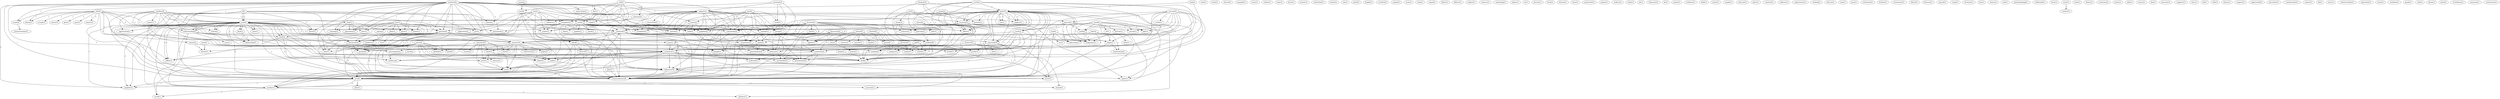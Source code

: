 digraph G {
  luke [ label="luke(6)" ];
  escape [ label="escape(1)" ];
  case [ label="case(4)" ];
  clause [ label="clause(1)" ];
  labete [ label="labete(1)" ];
  mode [ label="mode(2)" ];
  gets [ label="gets(1)" ];
  goes [ label="goes(1)" ];
  command [ label="command(7)" ];
  lawyer [ label="lawyer(1)" ];
  question [ label="question(6)" ];
  context [ label="context(10)" ];
  disconcert [ label="disconcert(2)" ];
  fornication [ label="fornication(1)" ];
  parable [ label="parable(2)" ];
  commandment [ label="commandment(18)" ];
  problem [ label="problem(4)" ];
  keeps [ label="keeps(1)" ];
  look [ label="look(1)" ];
  read [ label="read(1)" ];
  appreciation [ label="appreciation(1)" ];
  read [ label="read(3)" ];
  understanding [ label="understanding(3)" ];
  think [ label="think(2)" ];
  control [ label="control(1)" ];
  scripture [ label="scripture(11)" ];
  suffice [ label="suffice(1)" ];
  reading [ label="reading(2)" ];
  verb [ label="verb(1)" ];
  torah [ label="torah(1)" ];
  church [ label="church(2)" ];
  example [ label="example(1)" ];
  reser [ label="reser(1)" ];
  proclaim [ label="proclaim(2)" ];
  agapate [ label="agapate(1)" ];
  evangelize [ label="evangelize(1)" ];
  earth [ label="earth(1)" ];
  communion [ label="communion(2)" ];
  strikes [ label="strikes(1)" ];
  topic [ label="topic(1)" ];
  force [ label="force(1)" ];
  master [ label="master(1)" ];
  institution [ label="institution(1)" ];
  notion [ label="notion(1)" ];
  role [ label="role(1)" ];
  bind [ label="bind(1)" ];
  implies [ label="implies(1)" ];
  ritual [ label="ritual(1)" ];
  community [ label="community(2)" ];
  hand [ label="hand(2)" ];
  mention [ label="mention(1)" ];
  kingdom [ label="kingdom(2)" ];
  liturgy [ label="liturgy(1)" ];
  heaven [ label="heaven(2)" ];
  thinks [ label="thinks(1)" ];
  grind [ label="grind(1)" ];
  length [ label="length(1)" ];
  hate [ label="hate(2)" ];
  human [ label="human(1)" ];
  presumption [ label="presumption(1)" ];
  sacrifice [ label="sacrifice(2)" ];
  application [ label="application(2)" ];
  gospel [ label="gospel(1)" ];
  cycle [ label="cycle(1)" ];
  ff [ label="ff(1)" ];
  enemy [ label="enemy(2)" ];
  love [ label="love(3)" ];
  heard [ label="heard(1)" ];
  learnt [ label="learnt(1)" ];
  put [ label="put(1)" ];
  love [ label="love(4)" ];
  neighbor [ label="neighbor(1)" ];
  cite [ label="cite(2)" ];
  rhetoric [ label="rhetoric(1)" ];
  urged [ label="urged(1)" ];
  evangelist [ label="evangelist(3)" ];
  reader [ label="reader(1)" ];
  meal [ label="meal(1)" ];
  spend [ label="spend(1)" ];
  siemon [ label="siemon(2)" ];
  want [ label="want(1)" ];
  restrict [ label="restrict(1)" ];
  com [ label="com(3)" ];
  anyone [ label="anyone(1)" ];
  check [ label="check(1)" ];
  panix [ label="panix(2)" ];
  find [ label="find(6)" ];
  follow [ label="follow(1)" ];
  follows [ label="follows(1)" ];
  point [ label="point(3)" ];
  present [ label="present(1)" ];
  use [ label="use(1)" ];
  occasion [ label="occasion(3)" ];
  word [ label="word(2)" ];
  reasoning [ label="reasoning(3)" ];
  religion [ label="religion(1)" ];
  conclusion [ label="conclusion(3)" ];
  originates [ label="originates(1)" ];
  spoke [ label="spoke(1)" ];
  effort [ label="effort(1)" ];
  subject [ label="subject(1)" ];
  accept [ label="accept(1)" ];
  answer [ label="answer(2)" ];
  witness [ label="witness(1)" ];
  deal [ label="deal(2)" ];
  point [ label="point(5)" ];
  something [ label="something(1)" ];
  obey [ label="obey(1)" ];
  associate [ label="associate(1)" ];
  extend [ label="extend(1)" ];
  another [ label="another(1)" ];
  meaning [ label="meaning(1)" ];
  generation [ label="generation(1)" ];
  hear [ label="hear(1)" ];
  gives [ label="gives(1)" ];
  intent [ label="intent(1)" ];
  echo [ label="echo(1)" ];
  object [ label="object(1)" ];
  nt [ label="nt(1)" ];
  call [ label="call(2)" ];
  text [ label="text(5)" ];
  attention [ label="attention(2)" ];
  inference [ label="inference(10)" ];
  journey [ label="journey(1)" ];
  inter [ label="inter(1)" ];
  audience [ label="audience(2)" ];
  kind [ label="kind(3)" ];
  relationship [ label="relationship(1)" ];
  practice [ label="practice(2)" ];
  exegesis [ label="exegesis(1)" ];
  ranges [ label="ranges(1)" ];
  canon [ label="canon(1)" ];
  law [ label="law(3)" ];
  refuse [ label="refuse(2)" ];
  allow [ label="allow(1)" ];
  level [ label="level(1)" ];
  diocese [ label="diocese(1)" ];
  hasn [ label="hasn(1)" ];
  protestant [ label="protestant(1)" ];
  jargon [ label="jargon(1)" ];
  confess [ label="confess(1)" ];
  value [ label="value(1)" ];
  go [ label="go(1)" ];
  disagree [ label="disagree(2)" ];
  tradition [ label="tradition(6)" ];
  sense [ label="sense(2)" ];
  matthew [ label="matthew(1)" ];
  reservation [ label="reservation(1)" ];
  day [ label="day(1)" ];
  take [ label="take(6)" ];
  seems [ label="seems(2)" ];
  holocaust [ label="holocaust(1)" ];
  ke [ label="ke(1)" ];
  psalm [ label="psalm(1)" ];
  evidence [ label="evidence(1)" ];
  hillel [ label="hillel(1)" ];
  circle [ label="circle(2)" ];
  applies [ label="applies(1)" ];
  collocation [ label="collocation(1)" ];
  buttress [ label="buttress(1)" ];
  judge [ label="judge(1)" ];
  presentation [ label="presentation(1)" ];
  pronouncement [ label="pronouncement(1)" ];
  priest [ label="priest(1)" ];
  account [ label="account(2)" ];
  scribe [ label="scribe(1)" ];
  version [ label="version(1)" ];
  light [ label="light(1)" ];
  need [ label="need(2)" ];
  binding [ label="binding(1)" ];
  couple [ label="couple(1)" ];
  exercise [ label="exercise(1)" ];
  instruction [ label="instruction(1)" ];
  criticism [ label="criticism(1)" ];
  apply [ label="apply(2)" ];
  place [ label="place(1)" ];
  continue [ label="continue(1)" ];
  address [ label="address(1)" ];
  aqauintence [ label="aqauintence(1)" ];
  nothing [ label="nothing(1)" ];
  discuss [ label="discuss(1)" ];
  man [ label="man(1)" ];
  pass [ label="pass(1)" ];
  statement [ label="statement(1)" ];
  brother [ label="brother(1)" ];
  viciousness [ label="viciousness(1)" ];
  failure [ label="failure(1)" ];
  divorces [ label="divorces(1)" ];
  world [ label="world(1)" ];
  spread [ label="spread(1)" ];
  scope [ label="scope(1)" ];
  territory [ label="territory(1)" ];
  mix [ label="mix(1)" ];
  reason [ label="reason(1)" ];
  disciple [ label="disciple(1)" ];
  generalization [ label="generalization(2)" ];
  set [ label="set(2)" ];
  essay [ label="essay(3)" ];
  direction [ label="direction(2)" ];
  rule [ label="rule(1)" ];
  psychologizing [ label="psychologizing(1)" ];
  discussion [ label="discussion(2)" ];
  authority [ label="authority(1)" ];
  accomodate [ label="accomodate(1)" ];
  celebrated [ label="celebrated(1)" ];
  guidance [ label="guidance(1)" ];
  act [ label="act(1)" ];
  favor [ label="favor(1)" ];
  christian [ label="christian(3)" ];
  slave [ label="slave(1)" ];
  wills [ label="wills(1)" ];
  year [ label="year(1)" ];
  start [ label="start(1)" ];
  surface [ label="surface(1)" ];
  time [ label="time(1)" ];
  theme [ label="theme(1)" ];
  ceremony [ label="ceremony(2)" ];
  paul [ label="paul(2)" ];
  quote [ label="quote(1)" ];
  prince [ label="prince(1)" ];
  pagan [ label="pagan(1)" ];
  town [ label="town(1)" ];
  enter [ label="enter(1)" ];
  make [ label="make(1)" ];
  controversy [ label="controversy(1)" ];
  turn [ label="turn(2)" ];
  see [ label="see(2)" ];
  adds [ label="adds(1)" ];
  marry [ label="marry(1)" ];
  infer [ label="infer(2)" ];
  body [ label="body(1)" ];
  bread [ label="bread(1)" ];
  feel [ label="feel(1)" ];
  presume [ label="presume(1)" ];
  leviticus [ label="leviticus(1)" ];
  fact [ label="fact(1)" ];
  suggests [ label="suggests(1)" ];
  misc [ label="misc(1)" ];
  lord [ label="lord(2)" ];
  try [ label="try(1)" ];
  die [ label="die(1)" ];
  wife [ label="wife(1)" ];
  theory [ label="theory(1)" ];
  justify [ label="justify(1)" ];
  move [ label="move(1)" ];
  god [ label="god(3)" ];
  support [ label="support(1)" ];
  approached [ label="approached(1)" ];
  jerusalem [ label="jerusalem(1)" ];
  mark [ label="mark(4)" ];
  cf [ label="cf(1)" ];
  marries [ label="marries(1)" ];
  adultery [ label="adultery(1)" ];
  consideration [ label="consideration(1)" ];
  matter [ label="matter(1)" ];
  divorce [ label="divorce(5)" ];
  leads [ label="leads(2)" ];
  fall [ label="fall(1)" ];
  christ [ label="christ(4)" ];
  turns [ label="turns(1)" ];
  samaritan [ label="samaritan(1)" ];
  russete [ label="russete(1)" ];
  intertextuality [ label="intertextuality(1)" ];
  michael [ label="michael(2)" ];
  equivalent [ label="equivalent(1)" ];
  concern [ label="concern(1)" ];
  examination [ label="examination(2)" ];
  israel [ label="israel(1)" ];
  condemn [ label="condemn(1)" ];
  issue [ label="issue(2)" ];
  greek [ label="greek(1)" ];
  calls [ label="calls(1)" ];
  doesn [ label="doesn(1)" ];
  pitch [ label="pitch(1)" ];
  jesus [ label="jesus(13)" ];
  mind [ label="mind(1)" ];
  jesus [ label="jesus(5)" ];
  corinthians [ label="corinthians(1)" ];
  matthew [ label="matthew(6)" ];
  samarian [ label="samarian(1)" ];
  john [ label="john(7)" ];
  commission [ label="commission(1)" ];
  luke -> escape [ label="1" ];
  luke -> case [ label="1" ];
  luke -> clause [ label="1" ];
  luke -> labete [ label="1" ];
  luke -> mode [ label="1" ];
  luke -> gets [ label="2" ];
  luke -> goes [ label="1" ];
  luke -> command [ label="1" ];
  luke -> lawyer [ label="2" ];
  luke -> question [ label="2" ];
  luke -> context [ label="1" ];
  luke -> disconcert [ label="2" ];
  luke -> fornication [ label="1" ];
  luke -> parable [ label="3" ];
  luke -> commandment [ label="1" ];
  problem -> keeps [ label="1" ];
  problem -> look [ label="1" ];
  problem -> read [ label="2" ];
  problem -> appreciation [ label="1" ];
  problem -> read [ label="2" ];
  problem -> understanding [ label="1" ];
  problem -> think [ label="1" ];
  problem -> context [ label="1" ];
  problem -> control [ label="1" ];
  problem -> scripture [ label="1" ];
  problem -> suffice [ label="1" ];
  problem -> reading [ label="1" ];
  proclaim -> case [ label="1" ];
  proclaim -> agapate [ label="1" ];
  proclaim -> evangelize [ label="1" ];
  proclaim -> earth [ label="1" ];
  proclaim -> communion [ label="1" ];
  case -> bind [ label="1" ];
  case -> implies [ label="1" ];
  case -> ritual [ label="1" ];
  case -> evangelize [ label="1" ];
  case -> command [ label="1" ];
  case -> community [ label="1" ];
  case -> hand [ label="1" ];
  case -> mention [ label="1" ];
  case -> kingdom [ label="1" ];
  case -> liturgy [ label="1" ];
  case -> heaven [ label="1" ];
  case -> communion [ label="1" ];
  case -> fornication [ label="1" ];
  case -> thinks [ label="1" ];
  case -> commandment [ label="1" ];
  hate -> human [ label="1" ];
  hate -> presumption [ label="1" ];
  application -> context [ label="1" ];
  ff -> enemy [ label="1" ];
  ff -> love [ label="1" ];
  ff -> heard [ label="1" ];
  ff -> read [ label="1" ];
  ff -> learnt [ label="1" ];
  ff -> read [ label="1" ];
  ff -> question [ label="1" ];
  ff -> put [ label="1" ];
  ff -> disconcert [ label="1" ];
  ff -> love [ label="1" ];
  ff -> neighbor [ label="1" ];
  ff -> commandment [ label="1" ];
  cite -> heard [ label="1" ];
  cite -> rhetoric [ label="1" ];
  cite -> urged [ label="1" ];
  cite -> evangelist [ label="1" ];
  cite -> question [ label="1" ];
  cite -> put [ label="1" ];
  cite -> reader [ label="1" ];
  cite -> disconcert [ label="1" ];
  cite -> commandment [ label="1" ];
  siemon -> want [ label="1" ];
  siemon -> restrict [ label="1" ];
  siemon -> com [ label="1" ];
  siemon -> anyone [ label="1" ];
  siemon -> scripture [ label="1" ];
  siemon -> check [ label="1" ];
  siemon -> panix [ label="1" ];
  siemon -> find [ label="1" ];
  point -> read [ label="1" ];
  point -> present [ label="1" ];
  point -> use [ label="1" ];
  point -> occasion [ label="1" ];
  point -> command [ label="1" ];
  point -> read [ label="1" ];
  point -> word [ label="1" ];
  point -> context [ label="2" ];
  point -> reasoning [ label="1" ];
  point -> religion [ label="1" ];
  point -> conclusion [ label="1" ];
  point -> originates [ label="1" ];
  point -> spoke [ label="1" ];
  point -> effort [ label="1" ];
  point -> find [ label="1" ];
  point -> commandment [ label="1" ];
  enemy -> human [ label="1" ];
  enemy -> presumption [ label="1" ];
  accept -> answer [ label="1" ];
  accept -> commandment [ label="1" ];
  deal -> point [ label="1" ];
  deal -> find [ label="1" ];
  love -> obey [ label="1" ];
  love -> associate [ label="1" ];
  love -> command [ label="1" ];
  love -> extend [ label="1" ];
  love -> another [ label="2" ];
  love -> neighbor [ label="1" ];
  look -> meaning [ label="1" ];
  look -> generation [ label="1" ];
  look -> hear [ label="1" ];
  look -> gives [ label="1" ];
  look -> intent [ label="1" ];
  look -> echo [ label="1" ];
  call -> rhetoric [ label="1" ];
  call -> urged [ label="1" ];
  call -> text [ label="1" ];
  call -> evangelist [ label="1" ];
  call -> attention [ label="2" ];
  call -> reader [ label="1" ];
  call -> inference [ label="1" ];
  read -> appreciation [ label="2" ];
  read -> learnt [ label="1" ];
  read -> understanding [ label="2" ];
  read -> think [ label="1" ];
  read -> inter [ label="1" ];
  read -> context [ label="2" ];
  read -> control [ label="1" ];
  read -> scripture [ label="1" ];
  read -> suffice [ label="1" ];
  read -> another [ label="1" ];
  read -> love [ label="2" ];
  read -> audience [ label="1" ];
  read -> effort [ label="1" ];
  read -> neighbor [ label="1" ];
  read -> find [ label="1" ];
  read -> kind [ label="1" ];
  read -> commandment [ label="1" ];
  read -> relationship [ label="1" ];
  practice -> scripture [ label="1" ];
  practice -> exegesis [ label="1" ];
  practice -> ranges [ label="1" ];
  practice -> canon [ label="1" ];
  practice -> reading [ label="1" ];
  law -> meaning [ label="1" ];
  law -> question [ label="1" ];
  law -> generation [ label="1" ];
  law -> hear [ label="1" ];
  law -> refuse [ label="1" ];
  law -> put [ label="1" ];
  law -> gives [ label="1" ];
  law -> allow [ label="1" ];
  law -> intent [ label="1" ];
  law -> disconcert [ label="1" ];
  law -> echo [ label="1" ];
  law -> commandment [ label="1" ];
  disagree -> present [ label="1" ];
  disagree -> point [ label="1" ];
  disagree -> reasoning [ label="1" ];
  disagree -> tradition [ label="1" ];
  sense -> text [ label="1" ];
  matthew -> reservation [ label="1" ];
  matthew -> labete [ label="1" ];
  matthew -> mode [ label="1" ];
  matthew -> learnt [ label="1" ];
  matthew -> agapate [ label="1" ];
  matthew -> evangelize [ label="1" ];
  matthew -> day [ label="1" ];
  matthew -> read [ label="1" ];
  matthew -> meaning [ label="1" ];
  matthew -> question [ label="1" ];
  matthew -> generation [ label="1" ];
  matthew -> hear [ label="1" ];
  matthew -> tradition [ label="1" ];
  matthew -> take [ label="1" ];
  matthew -> seems [ label="1" ];
  matthew -> hand [ label="1" ];
  matthew -> put [ label="1" ];
  matthew -> gives [ label="1" ];
  matthew -> kingdom [ label="1" ];
  matthew -> intent [ label="1" ];
  matthew -> disconcert [ label="1" ];
  matthew -> heaven [ label="1" ];
  matthew -> love [ label="1" ];
  matthew -> communion [ label="1" ];
  matthew -> echo [ label="1" ];
  matthew -> fornication [ label="1" ];
  matthew -> neighbor [ label="1" ];
  matthew -> commandment [ label="3" ];
  circle -> point [ label="1" ];
  circle -> evangelist [ label="1" ];
  circle -> applies [ label="1" ];
  circle -> collocation [ label="1" ];
  circle -> buttress [ label="1" ];
  circle -> conclusion [ label="1" ];
  circle -> judge [ label="1" ];
  circle -> presentation [ label="1" ];
  mode -> pronouncement [ label="1" ];
  point -> use [ label="1" ];
  point -> occasion [ label="1" ];
  point -> command [ label="1" ];
  point -> read [ label="1" ];
  point -> word [ label="1" ];
  point -> context [ label="2" ];
  point -> reasoning [ label="1" ];
  point -> religion [ label="1" ];
  point -> conclusion [ label="1" ];
  point -> originates [ label="1" ];
  point -> spoke [ label="1" ];
  point -> effort [ label="1" ];
  point -> find [ label="1" ];
  point -> commandment [ label="1" ];
  account -> scribe [ label="1" ];
  account -> answer [ label="1" ];
  account -> think [ label="1" ];
  account -> word [ label="1" ];
  account -> context [ label="1" ];
  account -> version [ label="1" ];
  account -> light [ label="1" ];
  account -> conclusion [ label="1" ];
  account -> need [ label="1" ];
  account -> originates [ label="1" ];
  account -> thinks [ label="1" ];
  account -> binding [ label="1" ];
  account -> commandment [ label="1" ];
  answer -> word [ label="1" ];
  answer -> context [ label="1" ];
  answer -> version [ label="1" ];
  answer -> light [ label="1" ];
  answer -> need [ label="1" ];
  answer -> originates [ label="1" ];
  answer -> commandment [ label="1" ];
  agapate -> evangelize [ label="1" ];
  agapate -> associate [ label="1" ];
  agapate -> occasion [ label="1" ];
  agapate -> instruction [ label="1" ];
  agapate -> applies [ label="1" ];
  agapate -> community [ label="1" ];
  agapate -> criticism [ label="1" ];
  agapate -> buttress [ label="1" ];
  agapate -> hand [ label="1" ];
  agapate -> conclusion [ label="1" ];
  agapate -> presentation [ label="1" ];
  agapate -> kingdom [ label="1" ];
  agapate -> apply [ label="1" ];
  agapate -> heaven [ label="1" ];
  agapate -> love [ label="1" ];
  agapate -> communion [ label="1" ];
  agapate -> commandment [ label="2" ];
  occasion -> command [ label="1" ];
  occasion -> criticism [ label="1" ];
  occasion -> spoke [ label="1" ];
  occasion -> love [ label="1" ];
  text -> evangelist [ label="1" ];
  text -> command [ label="1" ];
  text -> another [ label="1" ];
  text -> reader [ label="1" ];
  text -> world [ label="1" ];
  text -> commandment [ label="1" ];
  evangelist -> command [ label="1" ];
  evangelist -> take [ label="1" ];
  evangelist -> another [ label="1" ];
  evangelist -> reader [ label="1" ];
  evangelist -> inference [ label="1" ];
  evangelist -> love [ label="1" ];
  evangelist -> commandment [ label="1" ];
  command -> context [ label="1" ];
  command -> community [ label="1" ];
  command -> collocation [ label="1" ];
  command -> judge [ label="1" ];
  command -> apply [ label="1" ];
  command -> disciple [ label="1" ];
  command -> generalization [ label="1" ];
  command -> parable [ label="1" ];
  command -> commandment [ label="2" ];
  read -> understanding [ label="2" ];
  read -> think [ label="1" ];
  read -> inter [ label="1" ];
  read -> context [ label="2" ];
  read -> control [ label="1" ];
  read -> scripture [ label="1" ];
  read -> suffice [ label="1" ];
  read -> another [ label="1" ];
  read -> love [ label="2" ];
  read -> audience [ label="1" ];
  read -> effort [ label="1" ];
  read -> neighbor [ label="1" ];
  read -> find [ label="1" ];
  read -> kind [ label="1" ];
  read -> commandment [ label="1" ];
  read -> relationship [ label="1" ];
  set -> essay [ label="1" ];
  set -> direction [ label="1" ];
  set -> tradition [ label="1" ];
  set -> religion [ label="1" ];
  set -> effort [ label="1" ];
  set -> find [ label="1" ];
  discussion -> applies [ label="1" ];
  discussion -> community [ label="1" ];
  discussion -> tradition [ label="1" ];
  discussion -> buttress [ label="1" ];
  discussion -> authority [ label="1" ];
  discussion -> conclusion [ label="1" ];
  discussion -> presentation [ label="1" ];
  discussion -> apply [ label="1" ];
  discussion -> accomodate [ label="1" ];
  discussion -> commandment [ label="1" ];
  question -> want [ label="1" ];
  question -> guidance [ label="1" ];
  question -> act [ label="1" ];
  question -> scripture [ label="1" ];
  question -> disconcert [ label="1" ];
  question -> find [ label="2" ];
  question -> parable [ label="1" ];
  question -> commandment [ label="1" ];
  essay -> direction [ label="1" ];
  essay -> tradition [ label="1" ];
  christian -> applies [ label="1" ];
  christian -> community [ label="2" ];
  christian -> direction [ label="1" ];
  christian -> slave [ label="1" ];
  christian -> tradition [ label="1" ];
  christian -> buttress [ label="1" ];
  christian -> mention [ label="1" ];
  christian -> conclusion [ label="1" ];
  christian -> presentation [ label="1" ];
  christian -> apply [ label="1" ];
  christian -> liturgy [ label="1" ];
  christian -> communion [ label="1" ];
  christian -> wills [ label="1" ];
  christian -> commandment [ label="2" ];
  understanding -> context [ label="2" ];
  understanding -> reasoning [ label="1" ];
  understanding -> scripture [ label="1" ];
  understanding -> another [ label="1" ];
  understanding -> world [ label="1" ];
  understanding -> year [ label="1" ];
  start -> surface [ label="1" ];
  think -> suffice [ label="1" ];
  think -> conclusion [ label="1" ];
  think -> inference [ label="1" ];
  think -> thinks [ label="1" ];
  word -> context [ label="1" ];
  word -> scripture [ label="1" ];
  word -> exegesis [ label="1" ];
  word -> ranges [ label="1" ];
  word -> canon [ label="1" ];
  word -> reading [ label="1" ];
  word -> originates [ label="1" ];
  want -> scripture [ label="1" ];
  want -> find [ label="2" ];
  paul -> earth [ label="1" ];
  paul -> community [ label="1" ];
  paul -> seems [ label="1" ];
  paul -> hand [ label="1" ];
  paul -> mention [ label="1" ];
  paul -> kingdom [ label="1" ];
  paul -> liturgy [ label="1" ];
  paul -> heaven [ label="1" ];
  paul -> communion [ label="1" ];
  paul -> commandment [ label="1" ];
  com -> prince [ label="1" ];
  context -> pagan [ label="1" ];
  context -> human [ label="1" ];
  context -> town [ label="1" ];
  context -> enter [ label="1" ];
  context -> presumption [ label="1" ];
  context -> make [ label="1" ];
  context -> disciple [ label="2" ];
  context -> controversy [ label="1" ];
  context -> turn [ label="1" ];
  context -> see [ label="1" ];
  infer -> body [ label="1" ];
  infer -> collocation [ label="1" ];
  infer -> bread [ label="1" ];
  infer -> judge [ label="1" ];
  infer -> commandment [ label="2" ];
  community -> buttress [ label="1" ];
  community -> conclusion [ label="1" ];
  community -> presentation [ label="1" ];
  leviticus -> extend [ label="1" ];
  leviticus -> fact [ label="1" ];
  leviticus -> presumption [ label="1" ];
  leviticus -> love [ label="1" ];
  direction -> tradition [ label="1" ];
  attention -> reader [ label="1" ];
  lord -> collocation [ label="1" ];
  lord -> judge [ label="1" ];
  lord -> try [ label="1" ];
  lord -> find [ label="2" ];
  lord -> commandment [ label="1" ];
  reasoning -> scripture [ label="2" ];
  reasoning -> inference [ label="1" ];
  reasoning -> justify [ label="1" ];
  reasoning -> love [ label="1" ];
  reasoning -> move [ label="1" ];
  god -> scripture [ label="2" ];
  god -> exegesis [ label="1" ];
  god -> ranges [ label="1" ];
  god -> canon [ label="1" ];
  god -> reading [ label="1" ];
  god -> inference [ label="1" ];
  god -> justify [ label="1" ];
  god -> love [ label="1" ];
  god -> move [ label="1" ];
  tradition -> audience [ label="2" ];
  tradition -> accomodate [ label="2" ];
  scripture -> suffice [ label="1" ];
  scripture -> authority [ label="1" ];
  scripture -> make [ label="1" ];
  scripture -> inference [ label="2" ];
  scripture -> love [ label="1" ];
  scripture -> audience [ label="1" ];
  scripture -> accomodate [ label="1" ];
  scripture -> move [ label="1" ];
  scripture -> find [ label="1" ];
  scripture -> turn [ label="1" ];
  mark -> version [ label="1" ];
  mark -> light [ label="1" ];
  mark -> cf [ label="2" ];
  mark -> hand [ label="1" ];
  mark -> need [ label="1" ];
  mark -> another [ label="1" ];
  mark -> kingdom [ label="1" ];
  mark -> marries [ label="1" ];
  mark -> originates [ label="1" ];
  mark -> adultery [ label="1" ];
  mark -> heaven [ label="1" ];
  mark -> communion [ label="1" ];
  take -> bread [ label="1" ];
  take -> another [ label="1" ];
  take -> inference [ label="1" ];
  take -> divorce [ label="1" ];
  take -> love [ label="2" ];
  leads -> find [ label="1" ];
  christ -> apply [ label="1" ];
  christ -> effort [ label="1" ];
  christ -> disciple [ label="1" ];
  christ -> wills [ label="1" ];
  christ -> generalization [ label="1" ];
  christ -> find [ label="1" ];
  samaritan -> russete [ label="1" ];
  samaritan -> town [ label="1" ];
  samaritan -> enter [ label="1" ];
  samaritan -> make [ label="1" ];
  samaritan -> turn [ label="1" ];
  samaritan -> see [ label="1" ];
  samaritan -> parable [ label="1" ];
  seems -> hand [ label="1" ];
  seems -> kingdom [ label="1" ];
  seems -> heaven [ label="1" ];
  seems -> commandment [ label="1" ];
  michael -> panix [ label="1" ];
  michael -> find [ label="1" ];
  conclusion -> presentation [ label="1" ];
  conclusion -> thinks [ label="1" ];
  conclusion -> commandment [ label="1" ];
  enter -> concern [ label="1" ];
  enter -> make [ label="1" ];
  enter -> see [ label="1" ];
  need -> originates [ label="1" ];
  need -> examination [ label="1" ];
  another -> adultery [ label="1" ];
  another -> world [ label="1" ];
  judge -> examination [ label="1" ];
  judge -> commandment [ label="1" ];
  reading -> make [ label="1" ];
  make -> inference [ label="1" ];
  make -> see [ label="1" ];
  issue -> audience [ label="1" ];
  apply -> disciple [ label="1" ];
  apply -> generalization [ label="1" ];
  apply -> commandment [ label="1" ];
  inference -> spoke [ label="1" ];
  inference -> love [ label="2" ];
  inference -> move [ label="1" ];
  inference -> commandment [ label="1" ];
  divorce -> find [ label="2" ];
  divorce -> see [ label="2" ];
  divorce -> commandment [ label="2" ];
  disconcert -> parable [ label="1" ];
  disconcert -> commandment [ label="1" ];
  jesus -> love [ label="4" ];
  jesus -> echo [ label="1" ];
  jesus -> mind [ label="1" ];
  jesus -> thinks [ label="1" ];
  jesus -> turn [ label="1" ];
  jesus -> see [ label="1" ];
  jesus -> parable [ label="1" ];
  jesus -> binding [ label="1" ];
  jesus -> commandment [ label="6" ];
  love -> neighbor [ label="1" ];
  communion -> commandment [ label="1" ];
  jesus -> turn [ label="1" ];
  jesus -> see [ label="1" ];
  jesus -> parable [ label="1" ];
  jesus -> binding [ label="1" ];
  jesus -> commandment [ label="6" ];
  matthew -> commandment [ label="3" ];
  turn -> see [ label="1" ];
  john -> commandment [ label="4" ];
  see -> commandment [ label="1" ];
  kind -> relationship [ label="1" ];
}
